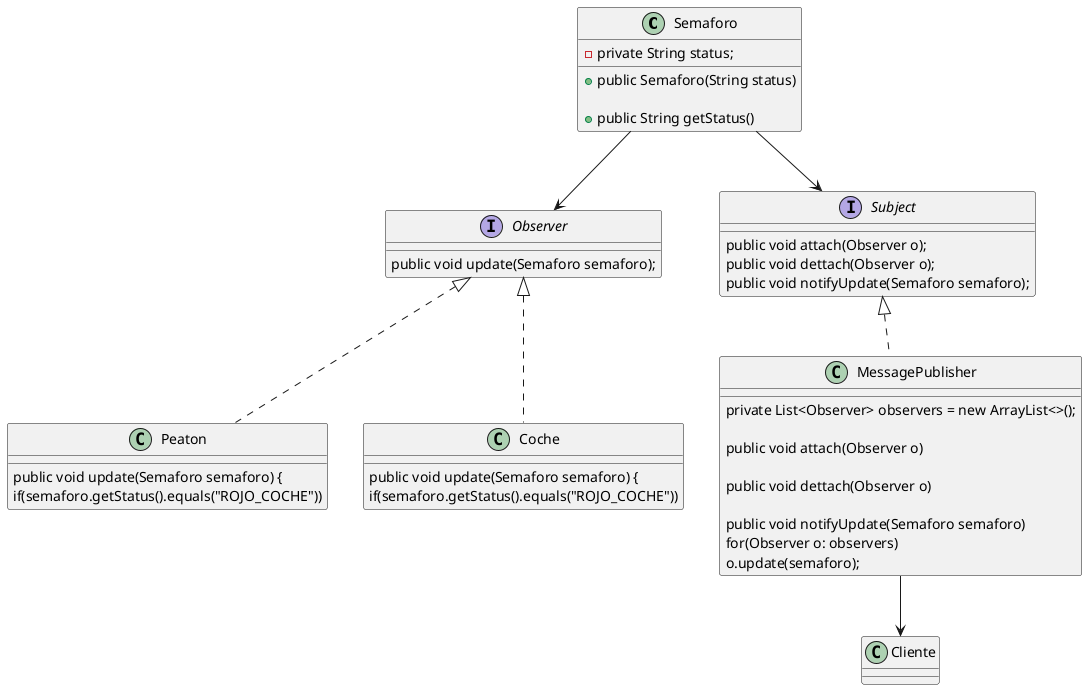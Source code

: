 @startuml
Semaforo  --> Observer
Semaforo  -->  Subject

MessagePublisher --> Cliente
class Semaforo {
    -private String status;
    +public Semaforo(String status)

    +public String getStatus()
    }

interface Subject {
    public void attach(Observer o);
    public void dettach(Observer o);
    public void notifyUpdate(Semaforo semaforo);
    }

class MessagePublisher implements Subject{


    private List<Observer> observers = new ArrayList<>();

    public void attach(Observer o)

    public void dettach(Observer o)

    public void notifyUpdate(Semaforo semaforo)
        for(Observer o: observers)
            o.update(semaforo);
    }

interface Observer {
    public void update(Semaforo semaforo);
    }




class Peaton implements Observer{
    public void update(Semaforo semaforo) {
        if(semaforo.getStatus().equals("ROJO_COCHE"))
    }

class Coche implements Observer{
    public void update(Semaforo semaforo) {
        if(semaforo.getStatus().equals("ROJO_COCHE"))
        }



@enduml
